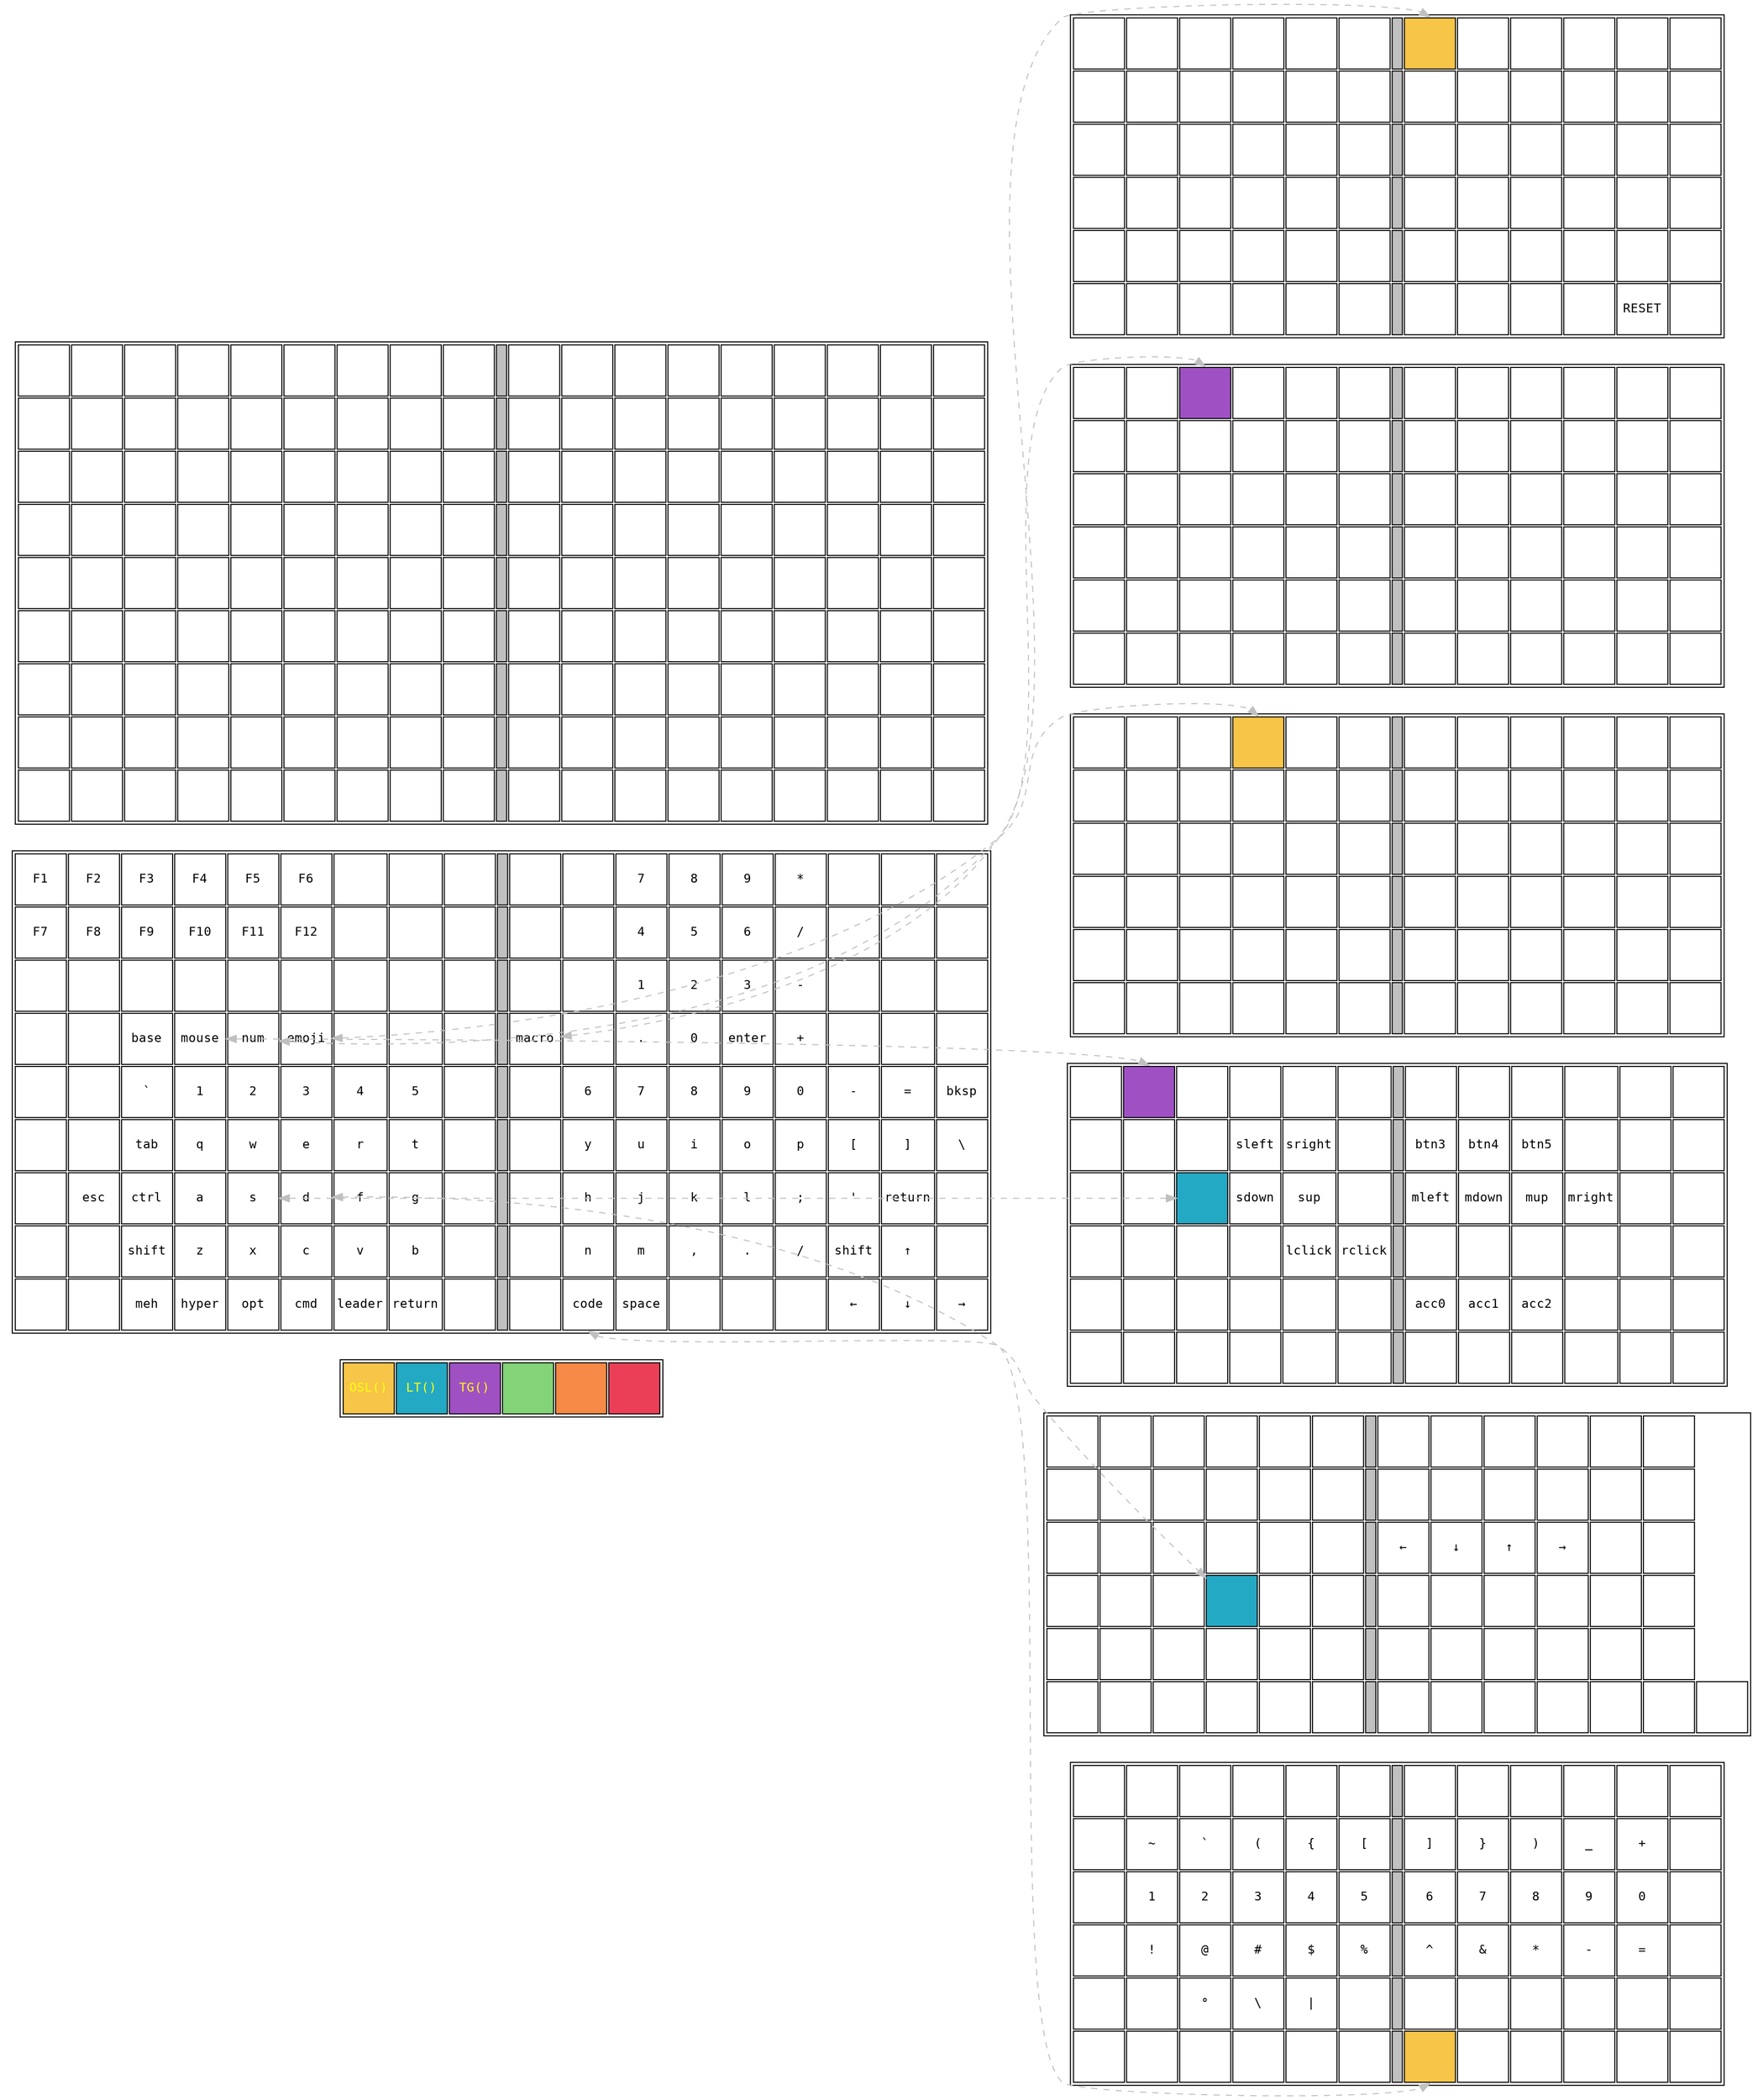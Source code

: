 digraph G {
  rankdir=LR
  node [shape=plaintext]

/* COLOR MAP */
  color [
     label=<
<table>
  <tr>
    <td bgcolor="#F7C548" width="50" height="50"><font face="courier" color="#FFFFF" point-size="12">OSL()</font></td>
    <td bgcolor="#24A9C4" width="50" height="50"><font face="courier" color="#FFFFF" point-size="12">LT()</font></td>
    <td bgcolor="#9f51C4" width="50" height="50"><font face="courier" color="#FFFFF" point-size="12">TG()</font></td>
    <td bgcolor="#82D476" width="50" height="50"><font face="courier" color="#FFFFF" point-size="12">&nbsp;</font></td>
    <td bgcolor="#F78A46" width="50" height="50"><font face="courier" color="#FFFFF" point-size="12">&nbsp;</font></td>
    <td bgcolor="#EB3F57" width="50" height="50"><font face="courier" color="#FFFFF" point-size="12">&nbsp;</font></td>
  </tr>
</table>>
  ]

/* BASE LAYER */
  base [
     label=<
<table>
/* Row 9 "Functions" */
  <tr>
    <td width="50" height="50"><font face="courier" point-size="12">F1</font></td>
    <td width="50" height="50"><font face="courier" point-size="12">F2</font></td>
    <td width="50" height="50"><font face="courier" point-size="12">F3</font></td>
    <td width="50" height="50"><font face="courier" point-size="12">F4</font></td>
    <td width="50" height="50"><font face="courier" point-size="12">F5</font></td>
    <td width="50" height="50"><font face="courier" point-size="12">F6</font></td>
    <td width="50" height="50"><font face="courier" point-size="12">&nbsp;</font></td>
    <td width="50" height="50"><font face="courier" point-size="12">&nbsp;</font></td>
    <td width="50" height="50"><font face="courier" point-size="12">&nbsp;</font></td>
    <td bgcolor="grey" width="10" height="50"></td>
    <td width="50" height="50"><font face="courier" point-size="12">&nbsp;</font></td>
    <td width="50" height="50"><font face="courier" point-size="12">&nbsp;</font></td>
    <td width="50" height="50"><font face="courier" point-size="12">7</font></td>
    <td width="50" height="50"><font face="courier" point-size="12">8</font></td>
    <td width="50" height="50"><font face="courier" point-size="12">9</font></td>
    <td width="50" height="50"><font face="courier" point-size="12">*</font></td>
    <td width="50" height="50"><font face="courier" point-size="12">&nbsp;</font></td>
    <td width="50" height="50"><font face="courier" point-size="12">&nbsp;</font></td>
    <td width="50" height="50"><font face="courier" point-size="12">&nbsp;</font></td>
  </tr>
/* Row 8 "Functions" */
  <tr>
    <td width="50" height="50"><font face="courier" point-size="12">F7</font></td>
    <td width="50" height="50"><font face="courier" point-size="12">F8</font></td>
    <td width="50" height="50"><font face="courier" point-size="12">F9</font></td>
    <td width="50" height="50"><font face="courier" point-size="12">F10</font></td>
    <td width="50" height="50"><font face="courier" point-size="12">F11</font></td>
    <td width="50" height="50"><font face="courier" point-size="12">F12</font></td>
    <td width="50" height="50"><font face="courier" point-size="12">&nbsp;</font></td>
    <td width="50" height="50"><font face="courier" point-size="12">&nbsp;</font></td>
    <td width="50" height="50"><font face="courier" point-size="12">&nbsp;</font></td>
    <td bgcolor="grey" width="10" height="50"></td>
    <td width="50" height="50"><font face="courier" point-size="12">&nbsp;</font></td>
    <td width="50" height="50"><font face="courier" point-size="12">&nbsp;</font></td>
    <td width="50" height="50"><font face="courier" point-size="12">4</font></td>
    <td width="50" height="50"><font face="courier" point-size="12">5</font></td>
    <td width="50" height="50"><font face="courier" point-size="12">6</font></td>
    <td width="50" height="50"><font face="courier" point-size="12">/</font></td>
    <td width="50" height="50"><font face="courier" point-size="12">&nbsp;</font></td>
    <td width="50" height="50"><font face="courier" point-size="12">&nbsp;</font></td>
    <td width="50" height="50"><font face="courier" point-size="12">&nbsp;</font></td>
  </tr>
/* Row 7 "Functions" */
  <tr>
    <td width="50" height="50"><font face="courier" point-size="12">&nbsp;</font></td>
    <td width="50" height="50"><font face="courier" point-size="12">&nbsp;</font></td>
    <td width="50" height="50"><font face="courier" point-size="12">&nbsp;</font></td>
    <td width="50" height="50"><font face="courier" point-size="12">&nbsp;</font></td>
    <td width="50" height="50"><font face="courier" point-size="12">&nbsp;</font></td>
    <td width="50" height="50"><font face="courier" point-size="12">&nbsp;</font></td>
    <td width="50" height="50"><font face="courier" point-size="12">&nbsp;</font></td>
    <td width="50" height="50"><font face="courier" point-size="12">&nbsp;</font></td>
    <td width="50" height="50"><font face="courier" point-size="12">&nbsp;</font></td>
    <td bgcolor="grey" width="10" height="50"></td>
    <td width="50" height="50"><font face="courier" point-size="12">&nbsp;</font></td>
    <td width="50" height="50"><font face="courier" point-size="12">&nbsp;</font></td>
    <td width="50" height="50"><font face="courier" point-size="12">1</font></td>
    <td width="50" height="50"><font face="courier" point-size="12">2</font></td>
    <td width="50" height="50"><font face="courier" point-size="12">3</font></td>
    <td width="50" height="50"><font face="courier" point-size="12">-</font></td>
    <td width="50" height="50"><font face="courier" point-size="12">&nbsp;</font></td>
    <td width="50" height="50"><font face="courier" point-size="12">&nbsp;</font></td>
    <td width="50" height="50"><font face="courier" point-size="12">&nbsp;</font></td>
  </tr>
/* Row 6 "Functions" */
  <tr>
    <td width="50" height="50"><font face="courier" point-size="12">&nbsp;</font></td>
    <td width="50" height="50"><font face="courier" point-size="12">&nbsp;</font></td>
    <td width="50" height="50"><font face="courier" point-size="12">base</font></td>
    <td port="mouseKey" width="50" height="50"><font face="courier" point-size="12">mouse</font></td>
    <td port="numKey" width="50" height="50"><font face="courier" point-size="12">num</font></td>
    <td port="emojiKey" width="50" height="50"><font face="courier" point-size="12">emoji</font></td>
    <td width="50" height="50"><font face="courier" point-size="12">&nbsp;</font></td>
    <td width="50" height="50"><font face="courier" point-size="12">&nbsp;</font></td>
    <td width="50" height="50"><font face="courier" point-size="12">&nbsp;</font></td>
    <td bgcolor="grey" width="10" height="50"></td>
    <td port="macroKey" width="50" height="50"><font face="courier" point-size="12">macro</font></td>
    <td width="50" height="50"><font face="courier" point-size="12">&nbsp;</font></td>
    <td width="50" height="50"><font face="courier" point-size="12">.</font></td>
    <td width="50" height="50"><font face="courier" point-size="12">0</font></td>
    <td width="50" height="50"><font face="courier" point-size="12">enter</font></td>
    <td width="50" height="50"><font face="courier" point-size="12">+</font></td>
    <td width="50" height="50"><font face="courier" point-size="12">&nbsp;</font></td>
    <td width="50" height="50"><font face="courier" point-size="12">&nbsp;</font></td>
    <td width="50" height="50"><font face="courier" point-size="12">&nbsp;</font></td>
  </tr>
/* Row 5 "Numbers" */
  <tr>
    <td width="50" height="50"><font face="courier" point-size="12">&nbsp;</font></td>
    <td width="50" height="50"><font face="courier" point-size="12">&nbsp;</font></td>
    <td width="50" height="50"><font face="courier" point-size="12">`</font></td>
    <td width="50" height="50"><font face="courier" point-size="12">1</font></td>
    <td width="50" height="50"><font face="courier" point-size="12">2</font></td>
    <td width="50" height="50"><font face="courier" point-size="12">3</font></td>
    <td width="50" height="50"><font face="courier" point-size="12">4</font></td>
    <td width="50" height="50"><font face="courier" point-size="12">5</font></td>
    <td width="50" height="50"><font face="courier" point-size="12">&nbsp;</font></td>
    <td bgcolor="grey" width="10" height="50"></td>
    <td width="50" height="50"><font face="courier" point-size="12">&nbsp;</font></td>
    <td width="50" height="50"><font face="courier" point-size="12">6</font></td>
    <td width="50" height="50"><font face="courier" point-size="12">7</font></td>
    <td width="50" height="50"><font face="courier" point-size="12">8</font></td>
    <td width="50" height="50"><font face="courier" point-size="12">9</font></td>
    <td width="50" height="50"><font face="courier" point-size="12">0</font></td>
    <td width="50" height="50"><font face="courier" point-size="12">-</font></td>
    <td width="50" height="50"><font face="courier" point-size="12">=</font></td>
    <td width="50" height="50"><font face="courier" point-size="12">bksp</font></td>
  </tr>
/* Row 4 */
  <tr>
    <td width="50" height="50"><font face="courier" point-size="12">&nbsp;</font></td>
    <td width="50" height="50"><font face="courier" point-size="12">&nbsp;</font></td>
    <td width="50" height="50"><font face="courier" point-size="12">tab</font></td>
    <td width="50" height="50"><font face="courier" point-size="12">q</font></td>
    <td width="50" height="50"><font face="courier" point-size="12">w</font></td>
    <td width="50" height="50"><font face="courier" point-size="12">e</font></td>
    <td width="50" height="50"><font face="courier" point-size="12">r</font></td>
    <td width="50" height="50"><font face="courier" point-size="12">t</font></td>
    <td width="50" height="50"><font face="courier" point-size="12">&nbsp;</font></td>
    <td bgcolor="grey" width="10" height="50"></td>
    <td width="50" height="50"><font face="courier" point-size="12">&nbsp;</font></td>
    <td width="50" height="50"><font face="courier" point-size="12">y</font></td>
    <td width="50" height="50"><font face="courier" point-size="12">u</font></td>
    <td width="50" height="50"><font face="courier" point-size="12">i</font></td>
    <td width="50" height="50"><font face="courier" point-size="12">o</font></td>
    <td width="50" height="50"><font face="courier" point-size="12">p</font></td>
    <td width="50" height="50"><font face="courier" point-size="12">&#91;</font></td>
    <td width="50" height="50"><font face="courier" point-size="12">&#93;</font></td>
    <td width="50" height="50"><font face="courier" point-size="12">&#92;</font></td>
  </tr>
/* Row 3 "Home Row" */
  <tr>
    <td width="50" height="50"><font face="courier" point-size="12">&nbsp;</font></td>
    <td width="50" height="50"><font face="courier" point-size="12">esc</font></td>
    <td width="50" height="50"><font face="courier" point-size="12">ctrl</font></td>
    <td width="50" height="50"><font face="courier" point-size="12">a</font></td>
    <td port="mouseSKey" width="50" height="50"><font face="courier" point-size="12">s</font></td>
    <td port="vimKey" width="50" height="50"><font face="courier" point-size="12">d</font></td>
    <td width="50" height="50"><font face="courier" point-size="12">f</font></td>
    <td width="50" height="50"><font face="courier" point-size="12">g</font></td>
    <td width="50" height="50"><font face="courier" point-size="12">&nbsp;</font></td>
    <td bgcolor="grey" width="10" height="50"></td>
    <td width="50" height="50"><font face="courier" point-size="12">&nbsp;</font></td>
    <td width="50" height="50"><font face="courier" point-size="12">h</font></td>
    <td width="50" height="50"><font face="courier" point-size="12">j</font></td>
    <td width="50" height="50"><font face="courier" point-size="12">k</font></td>
    <td width="50" height="50"><font face="courier" point-size="12">l</font></td>
    <td width="50" height="50"><font face="courier" point-size="12">;</font></td>
    <td width="50" height="50"><font face="courier" point-size="12">'</font></td>
    <td width="50" height="50"><font face="courier" point-size="12">return</font></td>
    <td width="50" height="50"><font face="courier" point-size="12">&nbsp;</font></td>
  </tr>
/* Row 2 */
  <tr>
    <td width="50" height="50"><font face="courier" point-size="12">&nbsp;</font></td>
    <td width="50" height="50"><font face="courier" point-size="12">&nbsp;</font></td>
    <td width="50" height="50"><font face="courier" point-size="12">shift</font></td>
    <td width="50" height="50"><font face="courier" point-size="12">z</font></td>
    <td width="50" height="50"><font face="courier" point-size="12">x</font></td>
    <td width="50" height="50"><font face="courier" point-size="12">c</font></td>
    <td width="50" height="50"><font face="courier" point-size="12">v</font></td>
    <td width="50" height="50"><font face="courier" point-size="12">b</font></td>
    <td width="50" height="50"><font face="courier" point-size="12">&nbsp;</font></td>
    <td bgcolor="grey" width="10" height="50"></td>
    <td width="50" height="50"><font face="courier" point-size="12">&nbsp;</font></td>
    <td width="50" height="50"><font face="courier" point-size="12">n</font></td>
    <td width="50" height="50"><font face="courier" point-size="12">m</font></td>
    <td width="50" height="50"><font face="courier" point-size="12">,</font></td>
    <td width="50" height="50"><font face="courier" point-size="12">.</font></td>
    <td width="50" height="50"><font face="courier" point-size="12">/</font></td>
    <td width="50" height="50"><font face="courier" point-size="12">shift</font></td>
    <td width="50" height="50"><font face="courier" point-size="12">↑</font></td>
    <td width="50" height="50"><font face="courier" point-size="12">&nbsp;</font></td>
  </tr>
/* Row 1 */
  <tr>
    <td width="50" height="50"><font face="courier" point-size="12">&nbsp;</font></td>
    <td width="50" height="50"><font face="courier" point-size="12">&nbsp;</font></td>
    <td width="50" height="50"><font face="courier" point-size="12">meh</font></td>
    <td width="50" height="50"><font face="courier" point-size="12">hyper</font></td>
    <td width="50" height="50"><font face="courier" point-size="12">opt</font></td>
    <td width="50" height="50"><font face="courier" point-size="12">cmd</font></td>
    <td width="50" height="50"><font face="courier" point-size="12">leader</font></td>
    <td width="50" height="50"><font face="courier" point-size="12">return</font></td>
    <td width="50" height="50"><font face="courier" point-size="12">&nbsp;</font></td>
    <td bgcolor="grey" width="10" height="50"></td>
    <td width="50" height="50"><font face="courier" point-size="12">&nbsp;</font></td>
    <td port="codeKey" width="50" height="50"><font face="courier" point-size="12">code</font></td>
    <td width="50" height="50"><font face="courier" point-size="12">space</font></td>
    <td width="50" height="50"><font face="courier" point-size="12">&nbsp;</font></td>
    <td width="50" height="50"><font face="courier" point-size="12">&nbsp;</font></td>
    <td width="50" height="50"><font face="courier" point-size="12">&nbsp;</font></td>
    <td width="50" height="50"><font face="courier" point-size="12">←</font></td>
    <td width="50" height="50"><font face="courier" point-size="12">↓</font></td>
    <td width="50" height="50"><font face="courier" point-size="12">→</font></td>
  </tr>
</table>>
  ]

/* CODE LAYER */
  code [
     label=<
<table>
/* Row 6 */
  <tr>
    <td width="50" height="50"><font face="courier" point-size="12">&nbsp;</font></td>
    <td width="50" height="50"><font face="courier" point-size="12">&nbsp;</font></td>
    <td width="50" height="50"><font face="courier" point-size="12">&nbsp;</font></td>
    <td width="50" height="50"><font face="courier" point-size="12">&nbsp;</font></td>
    <td width="50" height="50"><font face="courier" point-size="12">&nbsp;</font></td>
    <td width="50" height="50"><font face="courier" point-size="12">&nbsp;</font></td>
    <td bgcolor="grey" width="10" height="50"></td>
    <td width="50" height="50"><font face="courier" point-size="12">&nbsp;</font></td>
    <td width="50" height="50"><font face="courier" point-size="12">&nbsp;</font></td>
    <td width="50" height="50"><font face="courier" point-size="12">&nbsp;</font></td>
    <td width="50" height="50"><font face="courier" point-size="12">&nbsp;</font></td>
    <td width="50" height="50"><font face="courier" point-size="12">&nbsp;</font></td>
    <td width="50" height="50"><font face="courier" point-size="12">&nbsp;</font></td>
  </tr>
/* Row 5 */
  <tr>
    <td width="50" height="50"><font face="courier" point-size="12">&nbsp;</font></td>
    <td width="50" height="50"><font face="courier" point-size="12">~</font></td>
    <td width="50" height="50"><font face="courier" point-size="12">`</font></td>
    <td width="50" height="50"><font face="courier" point-size="12">(</font></td>
    <td width="50" height="50"><font face="courier" point-size="12">{</font></td>
    <td width="50" height="50"><font face="courier" point-size="12">&#91;</font></td>
    <td bgcolor="grey" width="10" height="50"></td>
    <td width="50" height="50"><font face="courier" point-size="12">&#93;</font></td>
    <td width="50" height="50"><font face="courier" point-size="12">}</font></td>
    <td width="50" height="50"><font face="courier" point-size="12">)</font></td>
    <td width="50" height="50"><font face="courier" point-size="12">_</font></td>
    <td width="50" height="50"><font face="courier" point-size="12">+</font></td>
    <td width="50" height="50"><font face="courier" point-size="12">&nbsp;</font></td>
  </tr>
/* Row 4 "Home Row" */
  <tr>
    <td width="50" height="50"><font face="courier" point-size="12">&nbsp;</font></td>
    <td width="50" height="50"><font face="courier" point-size="12">1</font></td>
    <td width="50" height="50"><font face="courier" point-size="12">2</font></td>
    <td width="50" height="50"><font face="courier" point-size="12">3</font></td>
    <td width="50" height="50"><font face="courier" point-size="12">4</font></td>
    <td width="50" height="50"><font face="courier" point-size="12">5</font></td>
    <td bgcolor="grey" width="10" height="50"></td>
    <td width="50" height="50"><font face="courier" point-size="12">6</font></td>
    <td width="50" height="50"><font face="courier" point-size="12">7</font></td>
    <td width="50" height="50"><font face="courier" point-size="12">8</font></td>
    <td width="50" height="50"><font face="courier" point-size="12">9</font></td>
    <td width="50" height="50"><font face="courier" point-size="12">0</font></td>
    <td width="50" height="50"><font face="courier" point-size="12">&nbsp;</font></td>
  </tr>
/* Row 3 */
  <tr>
    <td width="50" height="50"><font face="courier" point-size="12">&nbsp;</font></td>
    <td width="50" height="50"><font face="courier" point-size="12">!</font></td>
    <td width="50" height="50"><font face="courier" point-size="12">@</font></td>
    <td width="50" height="50"><font face="courier" point-size="12">#</font></td>
    <td width="50" height="50"><font face="courier" point-size="12">$</font></td>
    <td width="50" height="50"><font face="courier" point-size="12">%</font></td>
    <td bgcolor="grey" width="10" height="50"></td>
    <td width="50" height="50"><font face="courier" point-size="12">^</font></td>
    <td width="50" height="50"><font face="courier" point-size="12">&amp;</font></td>
    <td width="50" height="50"><font face="courier" point-size="12">*</font></td>
    <td width="50" height="50"><font face="courier" point-size="12">-</font></td>
    <td width="50" height="50"><font face="courier" point-size="12">=</font></td>
    <td width="50" height="50"><font face="courier" point-size="12">&nbsp;</font></td>
  </tr>
/* Row 2 "Upper Thumb Row" */
  <tr>
    <td width="50" height="50"><font face="courier" point-size="12">&nbsp;</font></td>
    <td width="50" height="50"><font face="courier" point-size="12">&nbsp;</font></td>
    <td width="50" height="50"><font face="courier" point-size="12">°</font></td>
    <td width="50" height="50"><font face="courier" point-size="12">&#92;</font></td>
    <td width="50" height="50"><font face="courier" point-size="12">|</font></td>
    <td width="50" height="50"><font face="courier" point-size="12">&nbsp;</font></td>
    <td bgcolor="grey" width="10" height="50"></td>
    <td width="50" height="50"><font face="courier" point-size="12">&nbsp;</font></td>
    <td width="50" height="50"><font face="courier" point-size="12">&nbsp;</font></td>
    <td width="50" height="50"><font face="courier" point-size="12">&nbsp;</font></td>
    <td width="50" height="50"><font face="courier" point-size="12">&nbsp;</font></td>
    <td width="50" height="50"><font face="courier" point-size="12">&nbsp;</font></td>
    <td width="50" height="50"><font face="courier" point-size="12">&nbsp;</font></td>
  </tr>
/* Row 1 "Lower Thumb Row" */
  <tr>
    <td width="50" height="50"><font face="courier" point-size="12">&nbsp;</font></td>
    <td width="50" height="50"><font face="courier" point-size="12">&nbsp;</font></td>
    <td width="50" height="50"><font face="courier" point-size="12">&nbsp;</font></td>
    <td width="50" height="50"><font face="courier" point-size="12">&nbsp;</font></td>
    <td width="50" height="50"><font face="courier" point-size="12">&nbsp;</font></td>
    <td width="50" height="50"><font face="courier" point-size="12">&nbsp;</font></td>
    <td bgcolor="grey" width="10" height="50"></td>
    <td port="codeLayer" bgcolor="#F7C548" width="50" height="50"><font color="white" face="courier" point-size="12">&nbsp;</font></td>
    <td width="50" height="50"><font face="courier" point-size="12">&nbsp;</font></td>
    <td width="50" height="50"><font face="courier" point-size="12">&nbsp;</font></td>
    <td width="50" height="50"><font face="courier" point-size="12">&nbsp;</font></td>
    <td width="50" height="50"><font face="courier" point-size="12">&nbsp;</font></td>
    <td width="50" height="50"><font face="courier" point-size="12">&nbsp;</font></td>
  </tr>
</table>>
  ]

/* MOUSE LAYER */
  mouse [
     label=<
<table>
/* Row 6 */
  <tr>
    <td width="50" height="50"><font face="courier" point-size="12">&nbsp;</font></td>
    <td port="mouseLayer" bgcolor="#9F51C4" width="50" height="50"><font color="white" face="courier" point-size="12">&nbsp;</font></td>
    <td width="50" height="50"><font face="courier" point-size="12">&nbsp;</font></td>
    <td width="50" height="50"><font face="courier" point-size="12">&nbsp;</font></td>
    <td width="50" height="50"><font face="courier" point-size="12">&nbsp;</font></td>
    <td width="50" height="50"><font face="courier" point-size="12">&nbsp;</font></td>
    <td bgcolor="grey" width="10" height="50"></td>
    <td width="50" height="50"><font face="courier" point-size="12">&nbsp;</font></td>
    <td width="50" height="50"><font face="courier" point-size="12">&nbsp;</font></td>
    <td width="50" height="50"><font face="courier" point-size="12">&nbsp;</font></td>
    <td width="50" height="50"><font face="courier" point-size="12">&nbsp;</font></td>
    <td width="50" height="50"><font face="courier" point-size="12">&nbsp;</font></td>
    <td width="50" height="50"><font face="courier" point-size="12">&nbsp;</font></td>
  </tr>
/* Row 5 */
  <tr>
    <td width="50" height="50"><font face="courier" point-size="12">&nbsp;</font></td>
    <td width="50" height="50"><font face="courier" point-size="12">&nbsp;</font></td>
    <td width="50" height="50"><font face="courier" point-size="12">&nbsp;</font></td>
    <td width="50" height="50"><font face="courier" point-size="12">sleft</font></td>
    <td width="50" height="50"><font face="courier" point-size="12">sright</font></td>
    <td width="50" height="50"><font face="courier" point-size="12">&nbsp;</font></td>
    <td bgcolor="grey" width="10" height="50"></td>
    <td width="50" height="50"><font face="courier" point-size="12">btn3</font></td>
    <td width="50" height="50"><font face="courier" point-size="12">btn4</font></td>
    <td width="50" height="50"><font face="courier" point-size="12">btn5</font></td>
    <td width="50" height="50"><font face="courier" point-size="12">&nbsp;</font></td>
    <td width="50" height="50"><font face="courier" point-size="12">&nbsp;</font></td>
    <td width="50" height="50"><font face="courier" point-size="12">&nbsp;</font></td>
  </tr>
/* Row 4 "Home Row" */
  <tr>
    <td width="50" height="50"><font face="courier" point-size="12">&nbsp;</font></td>
    <td width="50" height="50"><font face="courier" point-size="12">&nbsp;</font></td>
    <td port="mouseSLayer" bgcolor="#24A9C4" width="50" height="50"><font color="white" face="courier" point-size="12">&nbsp;</font></td>
    <td width="50" height="50"><font face="courier" point-size="12">sdown</font></td>
    <td width="50" height="50"><font face="courier" point-size="12">sup</font></td>
    <td width="50" height="50"><font face="courier" point-size="12">&nbsp;</font></td>
    <td bgcolor="grey" width="10" height="50"></td>
    <td width="50" height="50"><font face="courier" point-size="12">mleft</font></td>
    <td width="50" height="50"><font face="courier" point-size="12">mdown</font></td>
    <td width="50" height="50"><font face="courier" point-size="12">mup</font></td>
    <td width="50" height="50"><font face="courier" point-size="12">mright</font></td>
    <td width="50" height="50"><font face="courier" point-size="12">&nbsp;</font></td>
    <td width="50" height="50"><font face="courier" point-size="12">&nbsp;</font></td>
  </tr>
/* Row 3 */
  <tr>
    <td width="50" height="50"><font face="courier" point-size="12">&nbsp;</font></td>
    <td width="50" height="50"><font face="courier" point-size="12">&nbsp;</font></td>
    <td width="50" height="50"><font face="courier" point-size="12">&nbsp;</font></td>
    <td width="50" height="50"><font face="courier" point-size="12">&nbsp;</font></td>
    <td width="50" height="50"><font face="courier" point-size="12">lclick</font></td>
    <td width="50" height="50"><font face="courier" point-size="12">rclick</font></td>
    <td bgcolor="grey" width="10" height="50"></td>
    <td width="50" height="50"><font face="courier" point-size="12">&nbsp;</font></td>
    <td width="50" height="50"><font face="courier" point-size="12">&nbsp;</font></td>
    <td width="50" height="50"><font face="courier" point-size="12">&nbsp;</font></td>
    <td width="50" height="50"><font face="courier" point-size="12">&nbsp;</font></td>
    <td width="50" height="50"><font face="courier" point-size="12">&nbsp;</font></td>
    <td width="50" height="50"><font face="courier" point-size="12">&nbsp;</font></td>
  </tr>
/* Row 2 "Upper Thumb Row" */
  <tr>
    <td width="50" height="50"><font face="courier" point-size="12">&nbsp;</font></td>
    <td width="50" height="50"><font face="courier" point-size="12">&nbsp;</font></td>
    <td width="50" height="50"><font face="courier" point-size="12">&nbsp;</font></td>
    <td width="50" height="50"><font face="courier" point-size="12">&nbsp;</font></td>
    <td width="50" height="50"><font face="courier" point-size="12">&nbsp;</font></td>
    <td width="50" height="50"><font face="courier" point-size="12">&nbsp;</font></td>
    <td bgcolor="grey" width="10" height="50"></td>
    <td width="50" height="50"><font face="courier" point-size="12">acc0</font></td>
    <td width="50" height="50"><font face="courier" point-size="12">acc1</font></td>
    <td width="50" height="50"><font face="courier" point-size="12">acc2</font></td>
    <td width="50" height="50"><font face="courier" point-size="12">&nbsp;</font></td>
    <td width="50" height="50"><font face="courier" point-size="12">&nbsp;</font></td>
    <td width="50" height="50"><font face="courier" point-size="12">&nbsp;</font></td>
  </tr>
/* Row 1 "Lower Thumb Row" */
  <tr>
    <td width="50" height="50"><font face="courier" point-size="12">&nbsp;</font></td>
    <td width="50" height="50"><font face="courier" point-size="12">&nbsp;</font></td>
    <td width="50" height="50"><font face="courier" point-size="12">&nbsp;</font></td>
    <td width="50" height="50"><font face="courier" point-size="12">&nbsp;</font></td>
    <td width="50" height="50"><font face="courier" point-size="12">&nbsp;</font></td>
    <td width="50" height="50"><font face="courier" point-size="12">&nbsp;</font></td>
    <td bgcolor="grey" width="10" height="50"></td>
    <td width="50" height="50"><font face="courier" point-size="12">&nbsp;</font></td>
    <td width="50" height="50"><font face="courier" point-size="12">&nbsp;</font></td>
    <td width="50" height="50"><font face="courier" point-size="12">&nbsp;</font></td>
    <td width="50" height="50"><font face="courier" point-size="12">&nbsp;</font></td>
    <td width="50" height="50"><font face="courier" point-size="12">&nbsp;</font></td>
    <td width="50" height="50"><font face="courier" point-size="12">&nbsp;</font></td>
  </tr>
</table>>
  ]

/* VIM LAYER */
  vim [
     label=< <table>
/* Row 6 */
  <tr>
    <td width="50" height="50"><font face="courier" point-size="12">&nbsp;</font></td>
    <td width="50" height="50"><font face="courier" point-size="12">&nbsp;</font></td>
    <td width="50" height="50"><font face="courier" point-size="12">&nbsp;</font></td>
    <td width="50" height="50"><font face="courier" point-size="12">&nbsp;</font></td>
    <td width="50" height="50"><font face="courier" point-size="12">&nbsp;</font></td>
    <td width="50" height="50"><font face="courier" point-size="12">&nbsp;</font></td>
    <td bgcolor="grey" width="10" height="50"></td>
    <td width="50" height="50"><font face="courier" point-size="12">&nbsp;</font></td>
    <td width="50" height="50"><font face="courier" point-size="12">&nbsp;</font></td>
    <td width="50" height="50"><font face="courier" point-size="12">&nbsp;</font></td>
    <td width="50" height="50"><font face="courier" point-size="12">&nbsp;</font></td>
    <td width="50" height="50"><font face="courier" point-size="12">&nbsp;</font></td>
    <td width="50" height="50"><font face="courier" point-size="12">&nbsp;</font></td>
  </tr>
/* Row 5 */
  <tr>
    <td width="50" height="50"><font face="courier" point-size="12">&nbsp;</font></td>
    <td width="50" height="50"><font face="courier" point-size="12">&nbsp;</font></td>
    <td width="50" height="50"><font face="courier" point-size="12">&nbsp;</font></td>
    <td width="50" height="50"><font face="courier" point-size="12">&nbsp;</font></td>
    <td width="50" height="50"><font face="courier" point-size="12">&nbsp;</font></td>
    <td width="50" height="50"><font face="courier" point-size="12">&nbsp;</font></td>
    <td bgcolor="grey" width="10" height="50"></td>
    <td width="50" height="50"><font face="courier" point-size="12">&nbsp;</font></td>
    <td width="50" height="50"><font face="courier" point-size="12">&nbsp;</font></td>
    <td width="50" height="50"><font face="courier" point-size="12">&nbsp;</font></td>
    <td width="50" height="50"><font face="courier" point-size="12">&nbsp;</font></td>
    <td width="50" height="50"><font face="courier" point-size="12">&nbsp;</font></td>
    <td width="50" height="50"><font face="courier" point-size="12">&nbsp;</font></td>
  </tr>
/* Row 4 "Home Row" */
  <tr>
    <td width="50" height="50"><font face="courier" point-size="12">&nbsp;</font></td>
    <td width="50" height="50"><font face="courier" point-size="12">&nbsp;</font></td>
    <td width="50" height="50"><font face="courier" point-size="12">&nbsp;</font></td>
    <td width="50" height="50"><font face="courier" point-size="12">&nbsp;</font></td>
    <td width="50" height="50"><font face="courier" point-size="12">&nbsp;</font></td>
    <td width="50" height="50"><font face="courier" point-size="12">&nbsp;</font></td>
    <td bgcolor="grey" width="10" height="50"></td>
    <td width="50" height="50"><font face="courier" point-size="12">←</font></td>
    <td width="50" height="50"><font face="courier" point-size="12">↓</font></td>
    <td width="50" height="50"><font face="courier" point-size="12">↑</font></td>
    <td width="50" height="50"><font face="courier" point-size="12">→</font></td>
    <td width="50" height="50"><font face="courier" point-size="12">&nbsp;</font></td>
    <td width="50" height="50"><font face="courier" point-size="12">&nbsp;</font></td>
  </tr>
/* Row 3 */
  <tr>
    <td width="50" height="50"><font face="courier" point-size="12">&nbsp;</font></td>
    <td width="50" height="50"><font face="courier" point-size="12">&nbsp;</font></td>
    <td width="50" height="50"><font face="courier" point-size="12">&nbsp;</font></td>
    <td port="vimLayer" bgcolor="#24A9C4" width="50" height="50"><font color="white" face="courier" point-size="12">&nbsp;</font></td>
    <td width="50" height="50"><font face="courier" point-size="12">&nbsp;</font></td>
    <td width="50" height="50"><font face="courier" point-size="12">&nbsp;</font></td>
    <td bgcolor="grey" width="10" height="50"></td>
    <td width="50" height="50"><font face="courier" point-size="12">&nbsp;</font></td>
    <td width="50" height="50"><font face="courier" point-size="12">&nbsp;</font></td>
    <td width="50" height="50"><font face="courier" point-size="12">&nbsp;</font></td>
    <td width="50" height="50"><font face="courier" point-size="12">&nbsp;</font></td>
    <td width="50" height="50"><font face="courier" point-size="12">&nbsp;</font></td>
    <td width="50" height="50"><font face="courier" point-size="12">&nbsp;</font></td>
  </tr>
/* Row 2 "Upper Thumb Row" */
  <tr>
    <td width="50" height="50"><font face="courier" point-size="12">&nbsp;</font></td>
    <td width="50" height="50"><font face="courier" point-size="12">&nbsp;</font></td>
    <td width="50" height="50"><font face="courier" point-size="12">&nbsp;</font></td>
    <td width="50" height="50"><font face="courier" point-size="12">&nbsp;</font></td>
    <td width="50" height="50"><font face="courier" point-size="12">&nbsp;</font></td>
    <td width="50" height="50"><font face="courier" point-size="12">&nbsp;</font></td>
    <td bgcolor="grey" width="10" height="50"></td>
    <td width="50" height="50"><font face="courier" point-size="12">&nbsp;</font></td>
    <td width="50" height="50"><font face="courier" point-size="12">&nbsp;</font></td>
    <td width="50" height="50"><font face="courier" point-size="12">&nbsp;</font></td>
    <td width="50" height="50"><font face="courier" point-size="12">&nbsp;</font></td>
    <td width="50" height="50"><font face="courier" point-size="12">&nbsp;</font></td>
    <td width="50" height="50"><font face="courier" point-size="12">&nbsp;</font></td>
  </tr>
/* Row 1 "Lower Thumb Row" */
  <tr>
    <td width="50" height="50"><font face="courier" point-size="12">&nbsp;</font></td>
    <td width="50" height="50"><font face="courier" point-size="12">&nbsp;</font></td>
    <td width="50" height="50"><font face="courier" point-size="12">&nbsp;</font></td>
    <td width="50" height="50"><font face="courier" point-size="12">&nbsp;</font></td>
    <td width="50" height="50"><font face="courier" point-size="12">&nbsp;</font></td>
    <td width="50" height="50"><font face="courier" point-size="12">&nbsp;</font></td>
    <td bgcolor="grey" width="10" height="50"></td>
    <td width="50" height="50"><font face="courier" point-size="12">&nbsp;</font></td>
    <td width="50" height="50"><font face="courier" point-size="12">&nbsp;</font></td>
    <td width="50" height="50"><font face="courier" point-size="12">&nbsp;</font></td>
    <td width="50" height="50"><font face="courier" point-size="12">&nbsp;</font></td>
    <td width="50" height="50"><font face="courier" point-size="12">&nbsp;</font></td>
    <td width="50" height="50"><font face="courier" point-size="12">&nbsp;</font></td>
    <td width="50" height="50"><font face="courier" point-size="12">&nbsp;</font></td>
  </tr>
</table>>
  ]

/* MACRO LAYER */
  macro [
     label=<
<table>
/* Row 6 */
  <tr>
    <td width="50" height="50"><font face="courier" point-size="12">&nbsp;</font></td>
    <td width="50" height="50"><font face="courier" point-size="12">&nbsp;</font></td>
    <td width="50" height="50"><font face="courier" point-size="12">&nbsp;</font></td>
    <td width="50" height="50"><font face="courier" point-size="12">&nbsp;</font></td>
    <td width="50" height="50"><font face="courier" point-size="12">&nbsp;</font></td>
    <td width="50" height="50"><font face="courier" point-size="12">&nbsp;</font></td>
    <td bgcolor="grey" width="10" height="50"></td>
    <td port="macroLayer" bgcolor="#F7C548" width="50" height="50"><font color="white" face="courier" point-size="12">&nbsp;</font></td>
    <td width="50" height="50"><font face="courier" point-size="12">&nbsp;</font></td>
    <td width="50" height="50"><font face="courier" point-size="12">&nbsp;</font></td>
    <td width="50" height="50"><font face="courier" point-size="12">&nbsp;</font></td>
    <td width="50" height="50"><font face="courier" point-size="12">&nbsp;</font></td>
    <td width="50" height="50"><font face="courier" point-size="12">&nbsp;</font></td>
  </tr>
/* Row 5 */
  <tr>
    <td width="50" height="50"><font face="courier" point-size="12">&nbsp;</font></td>
    <td width="50" height="50"><font face="courier" point-size="12">&nbsp;</font></td>
    <td width="50" height="50"><font face="courier" point-size="12">&nbsp;</font></td>
    <td width="50" height="50"><font face="courier" point-size="12">&nbsp;</font></td>
    <td width="50" height="50"><font face="courier" point-size="12">&nbsp;</font></td>
    <td width="50" height="50"><font face="courier" point-size="12">&nbsp;</font></td>
    <td bgcolor="grey" width="10" height="50"></td>
    <td width="50" height="50"><font face="courier" point-size="12">&nbsp;</font></td>
    <td width="50" height="50"><font face="courier" point-size="12">&nbsp;</font></td>
    <td width="50" height="50"><font face="courier" point-size="12">&nbsp;</font></td>
    <td width="50" height="50"><font face="courier" point-size="12">&nbsp;</font></td>
    <td width="50" height="50"><font face="courier" point-size="12">&nbsp;</font></td>
    <td width="50" height="50"><font face="courier" point-size="12">&nbsp;</font></td>
  </tr>
/* Row 4 "Home Row" */
  <tr>
    <td width="50" height="50"><font face="courier" point-size="12">&nbsp;</font></td>
    <td width="50" height="50"><font face="courier" point-size="12">&nbsp;</font></td>
    <td width="50" height="50"><font face="courier" point-size="12">&nbsp;</font></td>
    <td width="50" height="50"><font face="courier" point-size="12">&nbsp;</font></td>
    <td width="50" height="50"><font face="courier" point-size="12">&nbsp;</font></td>
    <td width="50" height="50"><font face="courier" point-size="12">&nbsp;</font></td>
    <td bgcolor="grey" width="10" height="50"></td>
    <td width="50" height="50"><font face="courier" point-size="12">&nbsp;</font></td>
    <td width="50" height="50"><font face="courier" point-size="12">&nbsp;</font></td>
    <td width="50" height="50"><font face="courier" point-size="12">&nbsp;</font></td>
    <td width="50" height="50"><font face="courier" point-size="12">&nbsp;</font></td>
    <td width="50" height="50"><font face="courier" point-size="12">&nbsp;</font></td>
    <td width="50" height="50"><font face="courier" point-size="12">&nbsp;</font></td>
  </tr>
/* Row 3 */
  <tr>
    <td width="50" height="50"><font face="courier" point-size="12">&nbsp;</font></td>
    <td width="50" height="50"><font face="courier" point-size="12">&nbsp;</font></td>
    <td width="50" height="50"><font face="courier" point-size="12">&nbsp;</font></td>
    <td width="50" height="50"><font face="courier" point-size="12">&nbsp;</font></td>
    <td width="50" height="50"><font face="courier" point-size="12">&nbsp;</font></td>
    <td width="50" height="50"><font face="courier" point-size="12">&nbsp;</font></td>
    <td bgcolor="grey" width="10" height="50"></td>
    <td width="50" height="50"><font face="courier" point-size="12">&nbsp;</font></td>
    <td width="50" height="50"><font face="courier" point-size="12">&nbsp;</font></td>
    <td width="50" height="50"><font face="courier" point-size="12">&nbsp;</font></td>
    <td width="50" height="50"><font face="courier" point-size="12">&nbsp;</font></td>
    <td width="50" height="50"><font face="courier" point-size="12">&nbsp;</font></td>
    <td width="50" height="50"><font face="courier" point-size="12">&nbsp;</font></td>
  </tr>
/* Row 2 "Upper Thumb Row" */
  <tr>
    <td width="50" height="50"><font face="courier" point-size="12">&nbsp;</font></td>
    <td width="50" height="50"><font face="courier" point-size="12">&nbsp;</font></td>
    <td width="50" height="50"><font face="courier" point-size="12">&nbsp;</font></td>
    <td width="50" height="50"><font face="courier" point-size="12">&nbsp;</font></td>
    <td width="50" height="50"><font face="courier" point-size="12">&nbsp;</font></td>
    <td width="50" height="50"><font face="courier" point-size="12">&nbsp;</font></td>
    <td bgcolor="grey" width="10" height="50"></td>
    <td width="50" height="50"><font face="courier" point-size="12">&nbsp;</font></td>
    <td width="50" height="50"><font face="courier" point-size="12">&nbsp;</font></td>
    <td width="50" height="50"><font face="courier" point-size="12">&nbsp;</font></td>
    <td width="50" height="50"><font face="courier" point-size="12">&nbsp;</font></td>
    <td width="50" height="50"><font face="courier" point-size="12">&nbsp;</font></td>
    <td width="50" height="50"><font face="courier" point-size="12">&nbsp;</font></td>
  </tr>
/* Row 1 "Lower Thumb Row" */
  <tr>
    <td width="50" height="50"><font face="courier" point-size="12">&nbsp;</font></td>
    <td width="50" height="50"><font face="courier" point-size="12">&nbsp;</font></td>
    <td width="50" height="50"><font face="courier" point-size="12">&nbsp;</font></td>
    <td width="50" height="50"><font face="courier" point-size="12">&nbsp;</font></td>
    <td width="50" height="50"><font face="courier" point-size="12">&nbsp;</font></td>
    <td width="50" height="50"><font face="courier" point-size="12">&nbsp;</font></td>
    <td bgcolor="grey" width="10" height="50"></td>
    <td width="50" height="50"><font face="courier" point-size="12">&nbsp;</font></td>
    <td width="50" height="50"><font face="courier" point-size="12">&nbsp;</font></td>
    <td width="50" height="50"><font face="courier" point-size="12">&nbsp;</font></td>
    <td width="50" height="50"><font face="courier" point-size="12">&nbsp;</font></td>
    <td width="50" height="50"><font face="courier" point-size="12">RESET</font></td>
    <td width="50" height="50"><font face="courier" point-size="12">&nbsp;</font></td>
  </tr>
</table>>
  ]

/* NUM LAYER */
  num [
     label=<
<table>
/* Row 6 */
  <tr>
    <td width="50" height="50"><font face="courier" point-size="12">&nbsp;</font></td>
    <td width="50" height="50"><font face="courier" point-size="12">&nbsp;</font></td>
    <td port="numLayer" bgcolor="#9F51C4" width="50" height="50"><font face="courier" point-size="12">&nbsp;</font></td>
    <td width="50" height="50"><font face="courier" point-size="12">&nbsp;</font></td>
    <td width="50" height="50"><font face="courier" point-size="12">&nbsp;</font></td>
    <td width="50" height="50"><font face="courier" point-size="12">&nbsp;</font></td>
    <td bgcolor="grey" width="10" height="50"></td>
    <td width="50" height="50"><font face="courier" point-size="12">&nbsp;</font></td>
    <td width="50" height="50"><font face="courier" point-size="12">&nbsp;</font></td>
    <td width="50" height="50"><font face="courier" point-size="12">&nbsp;</font></td>
    <td width="50" height="50"><font face="courier" point-size="12">&nbsp;</font></td>
    <td width="50" height="50"><font face="courier" point-size="12">&nbsp;</font></td>
    <td width="50" height="50"><font face="courier" point-size="12">&nbsp;</font></td>
  </tr>
/* Row 5 */
  <tr>
    <td width="50" height="50"><font face="courier" point-size="12">&nbsp;</font></td>
    <td width="50" height="50"><font face="courier" point-size="12">&nbsp;</font></td>
    <td width="50" height="50"><font face="courier" point-size="12">&nbsp;</font></td>
    <td width="50" height="50"><font face="courier" point-size="12">&nbsp;</font></td>
    <td width="50" height="50"><font face="courier" point-size="12">&nbsp;</font></td>
    <td width="50" height="50"><font face="courier" point-size="12">&nbsp;</font></td>
    <td bgcolor="grey" width="10" height="50"></td>
    <td width="50" height="50"><font face="courier" point-size="12">&nbsp;</font></td>
    <td width="50" height="50"><font face="courier" point-size="12">&nbsp;</font></td>
    <td width="50" height="50"><font face="courier" point-size="12">&nbsp;</font></td>
    <td width="50" height="50"><font face="courier" point-size="12">&nbsp;</font></td>
    <td width="50" height="50"><font face="courier" point-size="12">&nbsp;</font></td>
    <td width="50" height="50"><font face="courier" point-size="12">&nbsp;</font></td>
  </tr>
/* Row 4 "Home Row" */
  <tr>
    <td width="50" height="50"><font face="courier" point-size="12">&nbsp;</font></td>
    <td width="50" height="50"><font face="courier" point-size="12">&nbsp;</font></td>
    <td width="50" height="50"><font face="courier" point-size="12">&nbsp;</font></td>
    <td width="50" height="50"><font face="courier" point-size="12">&nbsp;</font></td>
    <td width="50" height="50"><font face="courier" point-size="12">&nbsp;</font></td>
    <td width="50" height="50"><font face="courier" point-size="12">&nbsp;</font></td>
    <td bgcolor="grey" width="10" height="50"></td>
    <td width="50" height="50"><font face="courier" point-size="12">&nbsp;</font></td>
    <td width="50" height="50"><font face="courier" point-size="12">&nbsp;</font></td>
    <td width="50" height="50"><font face="courier" point-size="12">&nbsp;</font></td>
    <td width="50" height="50"><font face="courier" point-size="12">&nbsp;</font></td>
    <td width="50" height="50"><font face="courier" point-size="12">&nbsp;</font></td>
    <td width="50" height="50"><font face="courier" point-size="12">&nbsp;</font></td>
  </tr>
/* Row 3 */
  <tr>
    <td width="50" height="50"><font face="courier" point-size="12">&nbsp;</font></td>
    <td width="50" height="50"><font face="courier" point-size="12">&nbsp;</font></td>
    <td width="50" height="50"><font face="courier" point-size="12">&nbsp;</font></td>
    <td width="50" height="50"><font face="courier" point-size="12">&nbsp;</font></td>
    <td width="50" height="50"><font face="courier" point-size="12">&nbsp;</font></td>
    <td width="50" height="50"><font face="courier" point-size="12">&nbsp;</font></td>
    <td bgcolor="grey" width="10" height="50"></td>
    <td width="50" height="50"><font face="courier" point-size="12">&nbsp;</font></td>
    <td width="50" height="50"><font face="courier" point-size="12">&nbsp;</font></td>
    <td width="50" height="50"><font face="courier" point-size="12">&nbsp;</font></td>
    <td width="50" height="50"><font face="courier" point-size="12">&nbsp;</font></td>
    <td width="50" height="50"><font face="courier" point-size="12">&nbsp;</font></td>
    <td width="50" height="50"><font face="courier" point-size="12">&nbsp;</font></td>
  </tr>
/* Row 2 "Upper Thumb Row" */
  <tr>
    <td width="50" height="50"><font face="courier" point-size="12">&nbsp;</font></td>
    <td width="50" height="50"><font face="courier" point-size="12">&nbsp;</font></td>
    <td width="50" height="50"><font face="courier" point-size="12">&nbsp;</font></td>
    <td width="50" height="50"><font face="courier" point-size="12">&nbsp;</font></td>
    <td width="50" height="50"><font face="courier" point-size="12">&nbsp;</font></td>
    <td width="50" height="50"><font face="courier" point-size="12">&nbsp;</font></td>
    <td bgcolor="grey" width="10" height="50"></td>
    <td width="50" height="50"><font face="courier" point-size="12">&nbsp;</font></td>
    <td width="50" height="50"><font face="courier" point-size="12">&nbsp;</font></td>
    <td width="50" height="50"><font face="courier" point-size="12">&nbsp;</font></td>
    <td width="50" height="50"><font face="courier" point-size="12">&nbsp;</font></td>
    <td width="50" height="50"><font face="courier" point-size="12">&nbsp;</font></td>
    <td width="50" height="50"><font face="courier" point-size="12">&nbsp;</font></td>
  </tr>
/* Row 1 "Lower Thumb Row" */
  <tr>
    <td width="50" height="50"><font face="courier" point-size="12">&nbsp;</font></td>
    <td width="50" height="50"><font face="courier" point-size="12">&nbsp;</font></td>
    <td width="50" height="50"><font face="courier" point-size="12">&nbsp;</font></td>
    <td width="50" height="50"><font face="courier" point-size="12">&nbsp;</font></td>
    <td width="50" height="50"><font face="courier" point-size="12">&nbsp;</font></td>
    <td width="50" height="50"><font face="courier" point-size="12">&nbsp;</font></td>
    <td bgcolor="grey" width="10" height="50"></td>
    <td width="50" height="50"><font face="courier" point-size="12">&nbsp;</font></td>
    <td width="50" height="50"><font face="courier" point-size="12">&nbsp;</font></td>
    <td width="50" height="50"><font face="courier" point-size="12">&nbsp;</font></td>
    <td width="50" height="50"><font face="courier" point-size="12">&nbsp;</font></td>
    <td width="50" height="50"><font face="courier" point-size="12">&nbsp;</font></td>
    <td width="50" height="50"><font face="courier" point-size="12">&nbsp;</font></td>
  </tr>
</table>>
  ]

/* EMOJI LAYER */
  emoji [
     label=<
<table>
/* Row 6 */
  <tr>
    <td width="50" height="50"><font face="courier" point-size="12">&nbsp;</font></td>
    <td width="50" height="50"><font face="courier" point-size="12">&nbsp;</font></td>
    <td width="50" height="50"><font face="courier" point-size="12">&nbsp;</font></td>
    <td port="emojiLayer" bgcolor="#F7C548" width="50" height="50"><font face="courier" point-size="12">&nbsp;</font></td>
    <td width="50" height="50"><font face="courier" point-size="12">&nbsp;</font></td>
    <td width="50" height="50"><font face="courier" point-size="12">&nbsp;</font></td>
    <td bgcolor="grey" width="10" height="50"></td>
    <td width="50" height="50"><font face="courier" point-size="12">&nbsp;</font></td>
    <td width="50" height="50"><font face="courier" point-size="12">&nbsp;</font></td>
    <td width="50" height="50"><font face="courier" point-size="12">&nbsp;</font></td>
    <td width="50" height="50"><font face="courier" point-size="12">&nbsp;</font></td>
    <td width="50" height="50"><font face="courier" point-size="12">&nbsp;</font></td>
    <td width="50" height="50"><font face="courier" point-size="12">&nbsp;</font></td>
  </tr>
/* Row 5 */
  <tr>
    <td width="50" height="50"><font face="courier" point-size="12">&nbsp;</font></td>
    <td width="50" height="50"><font face="courier" point-size="12">&nbsp;</font></td>
    <td width="50" height="50"><font face="courier" point-size="12">&nbsp;</font></td>
    <td width="50" height="50"><font face="courier" point-size="12">&nbsp;</font></td>
    <td width="50" height="50"><font face="courier" point-size="12">&nbsp;</font></td>
    <td width="50" height="50"><font face="courier" point-size="12">&nbsp;</font></td>
    <td bgcolor="grey" width="10" height="50"></td>
    <td width="50" height="50"><font face="courier" point-size="12">&nbsp;</font></td>
    <td width="50" height="50"><font face="courier" point-size="12">&nbsp;</font></td>
    <td width="50" height="50"><font face="courier" point-size="12">&nbsp;</font></td>
    <td width="50" height="50"><font face="courier" point-size="12">&nbsp;</font></td>
    <td width="50" height="50"><font face="courier" point-size="12">&nbsp;</font></td>
    <td width="50" height="50"><font face="courier" point-size="12">&nbsp;</font></td>
  </tr>
/* Row 4 "Home Row" */
  <tr>
    <td width="50" height="50"><font face="courier" point-size="12">&nbsp;</font></td>
    <td width="50" height="50"><font face="courier" point-size="12">&nbsp;</font></td>
    <td width="50" height="50"><font face="courier" point-size="12">&nbsp;</font></td>
    <td width="50" height="50"><font face="courier" point-size="12">&nbsp;</font></td>
    <td width="50" height="50"><font face="courier" point-size="12">&nbsp;</font></td>
    <td width="50" height="50"><font face="courier" point-size="12">&nbsp;</font></td>
    <td bgcolor="grey" width="10" height="50"></td>
    <td width="50" height="50"><font face="courier" point-size="12">&nbsp;</font></td>
    <td width="50" height="50"><font face="courier" point-size="12">&nbsp;</font></td>
    <td width="50" height="50"><font face="courier" point-size="12">&nbsp;</font></td>
    <td width="50" height="50"><font face="courier" point-size="12">&nbsp;</font></td>
    <td width="50" height="50"><font face="courier" point-size="12">&nbsp;</font></td>
    <td width="50" height="50"><font face="courier" point-size="12">&nbsp;</font></td>
  </tr>
/* Row 3 */
  <tr>
    <td width="50" height="50"><font face="courier" point-size="12">&nbsp;</font></td>
    <td width="50" height="50"><font face="courier" point-size="12">&nbsp;</font></td>
    <td width="50" height="50"><font face="courier" point-size="12">&nbsp;</font></td>
    <td width="50" height="50"><font face="courier" point-size="12">&nbsp;</font></td>
    <td width="50" height="50"><font face="courier" point-size="12">&nbsp;</font></td>
    <td width="50" height="50"><font face="courier" point-size="12">&nbsp;</font></td>
    <td bgcolor="grey" width="10" height="50"></td>
    <td width="50" height="50"><font face="courier" point-size="12">&nbsp;</font></td>
    <td width="50" height="50"><font face="courier" point-size="12">&nbsp;</font></td>
    <td width="50" height="50"><font face="courier" point-size="12">&nbsp;</font></td>
    <td width="50" height="50"><font face="courier" point-size="12">&nbsp;</font></td>
    <td width="50" height="50"><font face="courier" point-size="12">&nbsp;</font></td>
    <td width="50" height="50"><font face="courier" point-size="12">&nbsp;</font></td>
  </tr>
/* Row 2 "Upper Thumb Row" */
  <tr>
    <td width="50" height="50"><font face="courier" point-size="12">&nbsp;</font></td>
    <td width="50" height="50"><font face="courier" point-size="12">&nbsp;</font></td>
    <td width="50" height="50"><font face="courier" point-size="12">&nbsp;</font></td>
    <td width="50" height="50"><font face="courier" point-size="12">&nbsp;</font></td>
    <td width="50" height="50"><font face="courier" point-size="12">&nbsp;</font></td>
    <td width="50" height="50"><font face="courier" point-size="12">&nbsp;</font></td>
    <td bgcolor="grey" width="10" height="50"></td>
    <td width="50" height="50"><font face="courier" point-size="12">&nbsp;</font></td>
    <td width="50" height="50"><font face="courier" point-size="12">&nbsp;</font></td>
    <td width="50" height="50"><font face="courier" point-size="12">&nbsp;</font></td>
    <td width="50" height="50"><font face="courier" point-size="12">&nbsp;</font></td>
    <td width="50" height="50"><font face="courier" point-size="12">&nbsp;</font></td>
    <td width="50" height="50"><font face="courier" point-size="12">&nbsp;</font></td>
  </tr>
/* Row 1 "Lower Thumb Row" */
  <tr>
    <td width="50" height="50"><font face="courier" point-size="12">&nbsp;</font></td>
    <td width="50" height="50"><font face="courier" point-size="12">&nbsp;</font></td>
    <td width="50" height="50"><font face="courier" point-size="12">&nbsp;</font></td>
    <td width="50" height="50"><font face="courier" point-size="12">&nbsp;</font></td>
    <td width="50" height="50"><font face="courier" point-size="12">&nbsp;</font></td>
    <td width="50" height="50"><font face="courier" point-size="12">&nbsp;</font></td>
    <td bgcolor="grey" width="10" height="50"></td>
    <td width="50" height="50"><font face="courier" point-size="12">&nbsp;</font></td>
    <td width="50" height="50"><font face="courier" point-size="12">&nbsp;</font></td>
    <td width="50" height="50"><font face="courier" point-size="12">&nbsp;</font></td>
    <td width="50" height="50"><font face="courier" point-size="12">&nbsp;</font></td>
    <td width="50" height="50"><font face="courier" point-size="12">&nbsp;</font></td>
    <td width="50" height="50"><font face="courier" point-size="12">&nbsp;</font></td>
  </tr>
</table>>
  ]

/* BLANK LAYER */
  blank [
     label=<
<table>
/* Row 9 */
  <tr>
    <td width="50" height="50"><font face="courier" point-size="12">&nbsp;</font></td>
    <td width="50" height="50"><font face="courier" point-size="12">&nbsp;</font></td>
    <td width="50" height="50"><font face="courier" point-size="12">&nbsp;</font></td>
    <td width="50" height="50"><font face="courier" point-size="12">&nbsp;</font></td>
    <td width="50" height="50"><font face="courier" point-size="12">&nbsp;</font></td>
    <td width="50" height="50"><font face="courier" point-size="12">&nbsp;</font></td>
    <td width="50" height="50"><font face="courier" point-size="12">&nbsp;</font></td>
    <td width="50" height="50"><font face="courier" point-size="12">&nbsp;</font></td>
    <td width="50" height="50"><font face="courier" point-size="12">&nbsp;</font></td>
    <td bgcolor="grey" width="10" height="50"></td>
    <td width="50" height="50"><font face="courier" point-size="12">&nbsp;</font></td>
    <td width="50" height="50"><font face="courier" point-size="12">&nbsp;</font></td>
    <td width="50" height="50"><font face="courier" point-size="12">&nbsp;</font></td>
    <td width="50" height="50"><font face="courier" point-size="12">&nbsp;</font></td>
    <td width="50" height="50"><font face="courier" point-size="12">&nbsp;</font></td>
    <td width="50" height="50"><font face="courier" point-size="12">&nbsp;</font></td>
    <td width="50" height="50"><font face="courier" point-size="12">&nbsp;</font></td>
    <td width="50" height="50"><font face="courier" point-size="12">&nbsp;</font></td>
    <td width="50" height="50"><font face="courier" point-size="12">&nbsp;</font></td>
  </tr>
/* Row 8 */
  <tr>
    <td width="50" height="50"><font face="courier" point-size="12">&nbsp;</font></td>
    <td width="50" height="50"><font face="courier" point-size="12">&nbsp;</font></td>
    <td width="50" height="50"><font face="courier" point-size="12">&nbsp;</font></td>
    <td width="50" height="50"><font face="courier" point-size="12">&nbsp;</font></td>
    <td width="50" height="50"><font face="courier" point-size="12">&nbsp;</font></td>
    <td width="50" height="50"><font face="courier" point-size="12">&nbsp;</font></td>
    <td width="50" height="50"><font face="courier" point-size="12">&nbsp;</font></td>
    <td width="50" height="50"><font face="courier" point-size="12">&nbsp;</font></td>
    <td width="50" height="50"><font face="courier" point-size="12">&nbsp;</font></td>
    <td bgcolor="grey" width="10" height="50"></td>
    <td width="50" height="50"><font face="courier" point-size="12">&nbsp;</font></td>
    <td width="50" height="50"><font face="courier" point-size="12">&nbsp;</font></td>
    <td width="50" height="50"><font face="courier" point-size="12">&nbsp;</font></td>
    <td width="50" height="50"><font face="courier" point-size="12">&nbsp;</font></td>
    <td width="50" height="50"><font face="courier" point-size="12">&nbsp;</font></td>
    <td width="50" height="50"><font face="courier" point-size="12">&nbsp;</font></td>
    <td width="50" height="50"><font face="courier" point-size="12">&nbsp;</font></td>
    <td width="50" height="50"><font face="courier" point-size="12">&nbsp;</font></td>
    <td width="50" height="50"><font face="courier" point-size="12">&nbsp;</font></td>
  </tr>
/* Row 7 */
  <tr>
    <td width="50" height="50"><font face="courier" point-size="12">&nbsp;</font></td>
    <td width="50" height="50"><font face="courier" point-size="12">&nbsp;</font></td>
    <td width="50" height="50"><font face="courier" point-size="12">&nbsp;</font></td>
    <td width="50" height="50"><font face="courier" point-size="12">&nbsp;</font></td>
    <td width="50" height="50"><font face="courier" point-size="12">&nbsp;</font></td>
    <td width="50" height="50"><font face="courier" point-size="12">&nbsp;</font></td>
    <td width="50" height="50"><font face="courier" point-size="12">&nbsp;</font></td>
    <td width="50" height="50"><font face="courier" point-size="12">&nbsp;</font></td>
    <td width="50" height="50"><font face="courier" point-size="12">&nbsp;</font></td>
    <td bgcolor="grey" width="10" height="50"></td>
    <td width="50" height="50"><font face="courier" point-size="12">&nbsp;</font></td>
    <td width="50" height="50"><font face="courier" point-size="12">&nbsp;</font></td>
    <td width="50" height="50"><font face="courier" point-size="12">&nbsp;</font></td>
    <td width="50" height="50"><font face="courier" point-size="12">&nbsp;</font></td>
    <td width="50" height="50"><font face="courier" point-size="12">&nbsp;</font></td>
    <td width="50" height="50"><font face="courier" point-size="12">&nbsp;</font></td>
    <td width="50" height="50"><font face="courier" point-size="12">&nbsp;</font></td>
    <td width="50" height="50"><font face="courier" point-size="12">&nbsp;</font></td>
    <td width="50" height="50"><font face="courier" point-size="12">&nbsp;</font></td>
  </tr>
/* Row 6 */
  <tr>
    <td width="50" height="50"><font face="courier" point-size="12">&nbsp;</font></td>
    <td width="50" height="50"><font face="courier" point-size="12">&nbsp;</font></td>
    <td width="50" height="50"><font face="courier" point-size="12">&nbsp;</font></td>
    <td width="50" height="50"><font face="courier" point-size="12">&nbsp;</font></td>
    <td width="50" height="50"><font face="courier" point-size="12">&nbsp;</font></td>
    <td width="50" height="50"><font face="courier" point-size="12">&nbsp;</font></td>
    <td width="50" height="50"><font face="courier" point-size="12">&nbsp;</font></td>
    <td width="50" height="50"><font face="courier" point-size="12">&nbsp;</font></td>
    <td width="50" height="50"><font face="courier" point-size="12">&nbsp;</font></td>
    <td bgcolor="grey" width="10" height="50"></td>
    <td width="50" height="50"><font face="courier" point-size="12">&nbsp;</font></td>
    <td width="50" height="50"><font face="courier" point-size="12">&nbsp;</font></td>
    <td width="50" height="50"><font face="courier" point-size="12">&nbsp;</font></td>
    <td width="50" height="50"><font face="courier" point-size="12">&nbsp;</font></td>
    <td width="50" height="50"><font face="courier" point-size="12">&nbsp;</font></td>
    <td width="50" height="50"><font face="courier" point-size="12">&nbsp;</font></td>
    <td width="50" height="50"><font face="courier" point-size="12">&nbsp;</font></td>
    <td width="50" height="50"><font face="courier" point-size="12">&nbsp;</font></td>
    <td width="50" height="50"><font face="courier" point-size="12">&nbsp;</font></td>
  </tr>
/* Row 5 */
  <tr>
    <td width="50" height="50"><font face="courier" point-size="12">&nbsp;</font></td>
    <td width="50" height="50"><font face="courier" point-size="12">&nbsp;</font></td>
    <td width="50" height="50"><font face="courier" point-size="12">&nbsp;</font></td>
    <td width="50" height="50"><font face="courier" point-size="12">&nbsp;</font></td>
    <td width="50" height="50"><font face="courier" point-size="12">&nbsp;</font></td>
    <td width="50" height="50"><font face="courier" point-size="12">&nbsp;</font></td>
    <td width="50" height="50"><font face="courier" point-size="12">&nbsp;</font></td>
    <td width="50" height="50"><font face="courier" point-size="12">&nbsp;</font></td>
    <td width="50" height="50"><font face="courier" point-size="12">&nbsp;</font></td>
    <td bgcolor="grey" width="10" height="50"></td>
    <td width="50" height="50"><font face="courier" point-size="12">&nbsp;</font></td>
    <td width="50" height="50"><font face="courier" point-size="12">&nbsp;</font></td>
    <td width="50" height="50"><font face="courier" point-size="12">&nbsp;</font></td>
    <td width="50" height="50"><font face="courier" point-size="12">&nbsp;</font></td>
    <td width="50" height="50"><font face="courier" point-size="12">&nbsp;</font></td>
    <td width="50" height="50"><font face="courier" point-size="12">&nbsp;</font></td>
    <td width="50" height="50"><font face="courier" point-size="12">&nbsp;</font></td>
    <td width="50" height="50"><font face="courier" point-size="12">&nbsp;</font></td>
    <td width="50" height="50"><font face="courier" point-size="12">&nbsp;</font></td>
  </tr>
/* Row 4 "Home Row" */
  <tr>
    <td width="50" height="50"><font face="courier" point-size="12">&nbsp;</font></td>
    <td width="50" height="50"><font face="courier" point-size="12">&nbsp;</font></td>
    <td width="50" height="50"><font face="courier" point-size="12">&nbsp;</font></td>
    <td width="50" height="50"><font face="courier" point-size="12">&nbsp;</font></td>
    <td width="50" height="50"><font face="courier" point-size="12">&nbsp;</font></td>
    <td width="50" height="50"><font face="courier" point-size="12">&nbsp;</font></td>
    <td width="50" height="50"><font face="courier" point-size="12">&nbsp;</font></td>
    <td width="50" height="50"><font face="courier" point-size="12">&nbsp;</font></td>
    <td width="50" height="50"><font face="courier" point-size="12">&nbsp;</font></td>
    <td bgcolor="grey" width="10" height="50"></td>
    <td width="50" height="50"><font face="courier" point-size="12">&nbsp;</font></td>
    <td width="50" height="50"><font face="courier" point-size="12">&nbsp;</font></td>
    <td width="50" height="50"><font face="courier" point-size="12">&nbsp;</font></td>
    <td width="50" height="50"><font face="courier" point-size="12">&nbsp;</font></td>
    <td width="50" height="50"><font face="courier" point-size="12">&nbsp;</font></td>
    <td width="50" height="50"><font face="courier" point-size="12">&nbsp;</font></td>
    <td width="50" height="50"><font face="courier" point-size="12">&nbsp;</font></td>
    <td width="50" height="50"><font face="courier" point-size="12">&nbsp;</font></td>
    <td width="50" height="50"><font face="courier" point-size="12">&nbsp;</font></td>
  </tr>
/* Row 3 */
  <tr>
    <td width="50" height="50"><font face="courier" point-size="12">&nbsp;</font></td>
    <td width="50" height="50"><font face="courier" point-size="12">&nbsp;</font></td>
    <td width="50" height="50"><font face="courier" point-size="12">&nbsp;</font></td>
    <td width="50" height="50"><font face="courier" point-size="12">&nbsp;</font></td>
    <td width="50" height="50"><font face="courier" point-size="12">&nbsp;</font></td>
    <td width="50" height="50"><font face="courier" point-size="12">&nbsp;</font></td>
    <td width="50" height="50"><font face="courier" point-size="12">&nbsp;</font></td>
    <td width="50" height="50"><font face="courier" point-size="12">&nbsp;</font></td>
    <td width="50" height="50"><font face="courier" point-size="12">&nbsp;</font></td>
    <td bgcolor="grey" width="10" height="50"></td>
    <td width="50" height="50"><font face="courier" point-size="12">&nbsp;</font></td>
    <td width="50" height="50"><font face="courier" point-size="12">&nbsp;</font></td>
    <td width="50" height="50"><font face="courier" point-size="12">&nbsp;</font></td>
    <td width="50" height="50"><font face="courier" point-size="12">&nbsp;</font></td>
    <td width="50" height="50"><font face="courier" point-size="12">&nbsp;</font></td>
    <td width="50" height="50"><font face="courier" point-size="12">&nbsp;</font></td>
    <td width="50" height="50"><font face="courier" point-size="12">&nbsp;</font></td>
    <td width="50" height="50"><font face="courier" point-size="12">&nbsp;</font></td>
    <td width="50" height="50"><font face="courier" point-size="12">&nbsp;</font></td>
  </tr>
/* Row 2 "Upper Thumb Row" */
  <tr>
    <td width="50" height="50"><font face="courier" point-size="12">&nbsp;</font></td>
    <td width="50" height="50"><font face="courier" point-size="12">&nbsp;</font></td>
    <td width="50" height="50"><font face="courier" point-size="12">&nbsp;</font></td>
    <td width="50" height="50"><font face="courier" point-size="12">&nbsp;</font></td>
    <td width="50" height="50"><font face="courier" point-size="12">&nbsp;</font></td>
    <td width="50" height="50"><font face="courier" point-size="12">&nbsp;</font></td>
    <td width="50" height="50"><font face="courier" point-size="12">&nbsp;</font></td>
    <td width="50" height="50"><font face="courier" point-size="12">&nbsp;</font></td>
    <td width="50" height="50"><font face="courier" point-size="12">&nbsp;</font></td>
    <td bgcolor="grey" width="10" height="50"></td>
    <td width="50" height="50"><font face="courier" point-size="12">&nbsp;</font></td>
    <td width="50" height="50"><font face="courier" point-size="12">&nbsp;</font></td>
    <td width="50" height="50"><font face="courier" point-size="12">&nbsp;</font></td>
    <td width="50" height="50"><font face="courier" point-size="12">&nbsp;</font></td>
    <td width="50" height="50"><font face="courier" point-size="12">&nbsp;</font></td>
    <td width="50" height="50"><font face="courier" point-size="12">&nbsp;</font></td>
    <td width="50" height="50"><font face="courier" point-size="12">&nbsp;</font></td>
    <td width="50" height="50"><font face="courier" point-size="12">&nbsp;</font></td>
    <td width="50" height="50"><font face="courier" point-size="12">&nbsp;</font></td>
  </tr>
/* Row 1 "Lower Thumb Row" */
  <tr>
    <td width="50" height="50"><font face="courier" point-size="12">&nbsp;</font></td>
    <td width="50" height="50"><font face="courier" point-size="12">&nbsp;</font></td>
    <td width="50" height="50"><font face="courier" point-size="12">&nbsp;</font></td>
    <td width="50" height="50"><font face="courier" point-size="12">&nbsp;</font></td>
    <td width="50" height="50"><font face="courier" point-size="12">&nbsp;</font></td>
    <td width="50" height="50"><font face="courier" point-size="12">&nbsp;</font></td>
    <td width="50" height="50"><font face="courier" point-size="12">&nbsp;</font></td>
    <td width="50" height="50"><font face="courier" point-size="12">&nbsp;</font></td>
    <td width="50" height="50"><font face="courier" point-size="12">&nbsp;</font></td>
    <td bgcolor="grey" width="10" height="50"></td>
    <td width="50" height="50"><font face="courier" point-size="12">&nbsp;</font></td>
    <td width="50" height="50"><font face="courier" point-size="12">&nbsp;</font></td>
    <td width="50" height="50"><font face="courier" point-size="12">&nbsp;</font></td>
    <td width="50" height="50"><font face="courier" point-size="12">&nbsp;</font></td>
    <td width="50" height="50"><font face="courier" point-size="12">&nbsp;</font></td>
    <td width="50" height="50"><font face="courier" point-size="12">&nbsp;</font></td>
    <td width="50" height="50"><font face="courier" point-size="12">&nbsp;</font></td>
    <td width="50" height="50"><font face="courier" point-size="12">&nbsp;</font></td>
    <td width="50" height="50"><font face="courier" point-size="12">&nbsp;</font></td>
  </tr>
</table>>
  ]

base:mouseKey -> mouse:mouseLayer [dir=both color=grey style=dashed]
base:numKey -> num:numLayer [dir=both color=grey style=dashed]
base:emojiKey -> emoji:emojiLayer [dir=both color=grey style=dashed]
base:macroKey -> macro:macroLayer [dir=both color=grey style=dashed]
base:mouseSKey -> mouse:mouseSLayer [dir=both color=grey style=dashed]
base:vimKey -> vim:vimLayer [dir=both color=grey style=dashed]
base:codeKey -> code:codeLayer [dir=both color=grey style=dashed]
}
